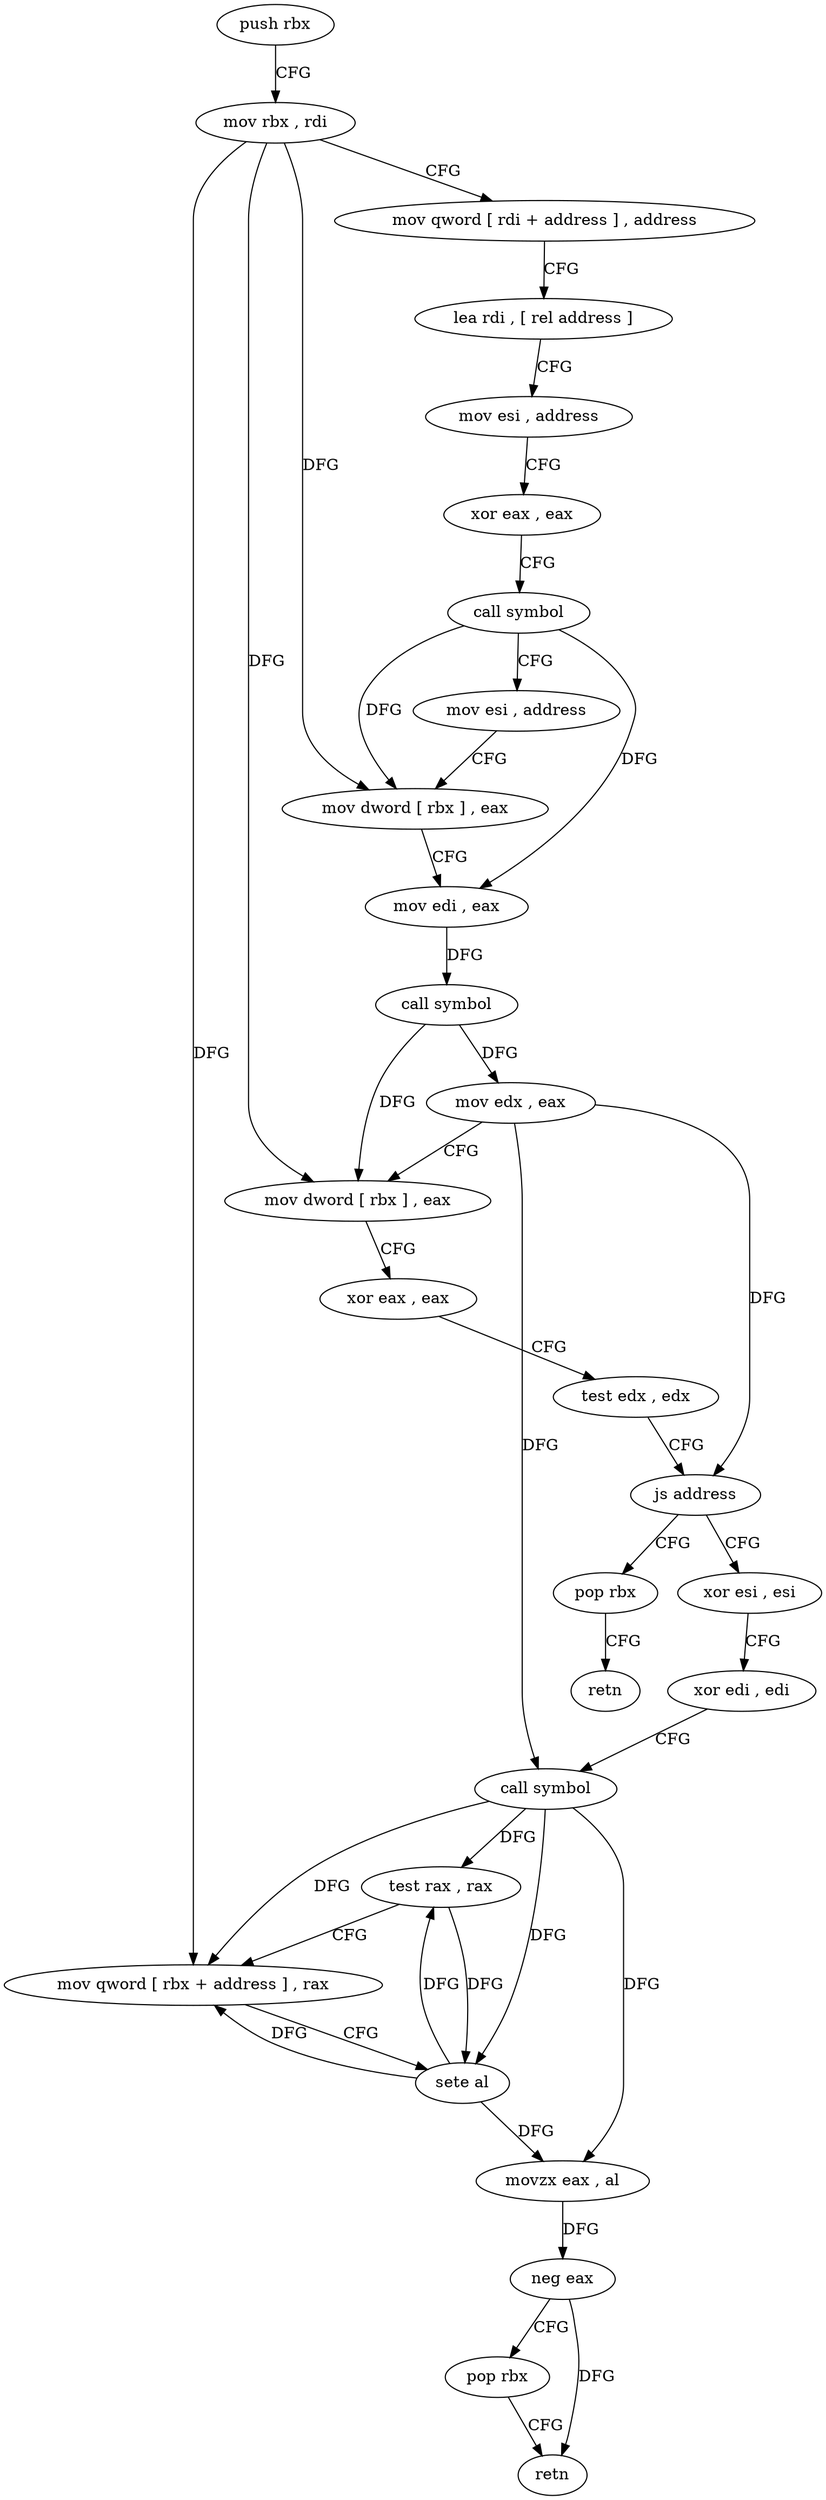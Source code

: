digraph "func" {
"275984" [label = "push rbx" ]
"275985" [label = "mov rbx , rdi" ]
"275988" [label = "mov qword [ rdi + address ] , address" ]
"275996" [label = "lea rdi , [ rel address ]" ]
"276003" [label = "mov esi , address" ]
"276008" [label = "xor eax , eax" ]
"276010" [label = "call symbol" ]
"276015" [label = "mov esi , address" ]
"276020" [label = "mov dword [ rbx ] , eax" ]
"276022" [label = "mov edi , eax" ]
"276024" [label = "call symbol" ]
"276029" [label = "mov edx , eax" ]
"276031" [label = "mov dword [ rbx ] , eax" ]
"276033" [label = "xor eax , eax" ]
"276035" [label = "test edx , edx" ]
"276037" [label = "js address" ]
"276048" [label = "xor esi , esi" ]
"276039" [label = "pop rbx" ]
"276050" [label = "xor edi , edi" ]
"276052" [label = "call symbol" ]
"276057" [label = "test rax , rax" ]
"276060" [label = "mov qword [ rbx + address ] , rax" ]
"276064" [label = "sete al" ]
"276067" [label = "movzx eax , al" ]
"276070" [label = "neg eax" ]
"276072" [label = "pop rbx" ]
"276073" [label = "retn" ]
"276040" [label = "retn" ]
"275984" -> "275985" [ label = "CFG" ]
"275985" -> "275988" [ label = "CFG" ]
"275985" -> "276020" [ label = "DFG" ]
"275985" -> "276031" [ label = "DFG" ]
"275985" -> "276060" [ label = "DFG" ]
"275988" -> "275996" [ label = "CFG" ]
"275996" -> "276003" [ label = "CFG" ]
"276003" -> "276008" [ label = "CFG" ]
"276008" -> "276010" [ label = "CFG" ]
"276010" -> "276015" [ label = "CFG" ]
"276010" -> "276020" [ label = "DFG" ]
"276010" -> "276022" [ label = "DFG" ]
"276015" -> "276020" [ label = "CFG" ]
"276020" -> "276022" [ label = "CFG" ]
"276022" -> "276024" [ label = "DFG" ]
"276024" -> "276029" [ label = "DFG" ]
"276024" -> "276031" [ label = "DFG" ]
"276029" -> "276031" [ label = "CFG" ]
"276029" -> "276037" [ label = "DFG" ]
"276029" -> "276052" [ label = "DFG" ]
"276031" -> "276033" [ label = "CFG" ]
"276033" -> "276035" [ label = "CFG" ]
"276035" -> "276037" [ label = "CFG" ]
"276037" -> "276048" [ label = "CFG" ]
"276037" -> "276039" [ label = "CFG" ]
"276048" -> "276050" [ label = "CFG" ]
"276039" -> "276040" [ label = "CFG" ]
"276050" -> "276052" [ label = "CFG" ]
"276052" -> "276057" [ label = "DFG" ]
"276052" -> "276060" [ label = "DFG" ]
"276052" -> "276064" [ label = "DFG" ]
"276052" -> "276067" [ label = "DFG" ]
"276057" -> "276060" [ label = "CFG" ]
"276057" -> "276064" [ label = "DFG" ]
"276060" -> "276064" [ label = "CFG" ]
"276064" -> "276067" [ label = "DFG" ]
"276064" -> "276057" [ label = "DFG" ]
"276064" -> "276060" [ label = "DFG" ]
"276067" -> "276070" [ label = "DFG" ]
"276070" -> "276072" [ label = "CFG" ]
"276070" -> "276073" [ label = "DFG" ]
"276072" -> "276073" [ label = "CFG" ]
}
